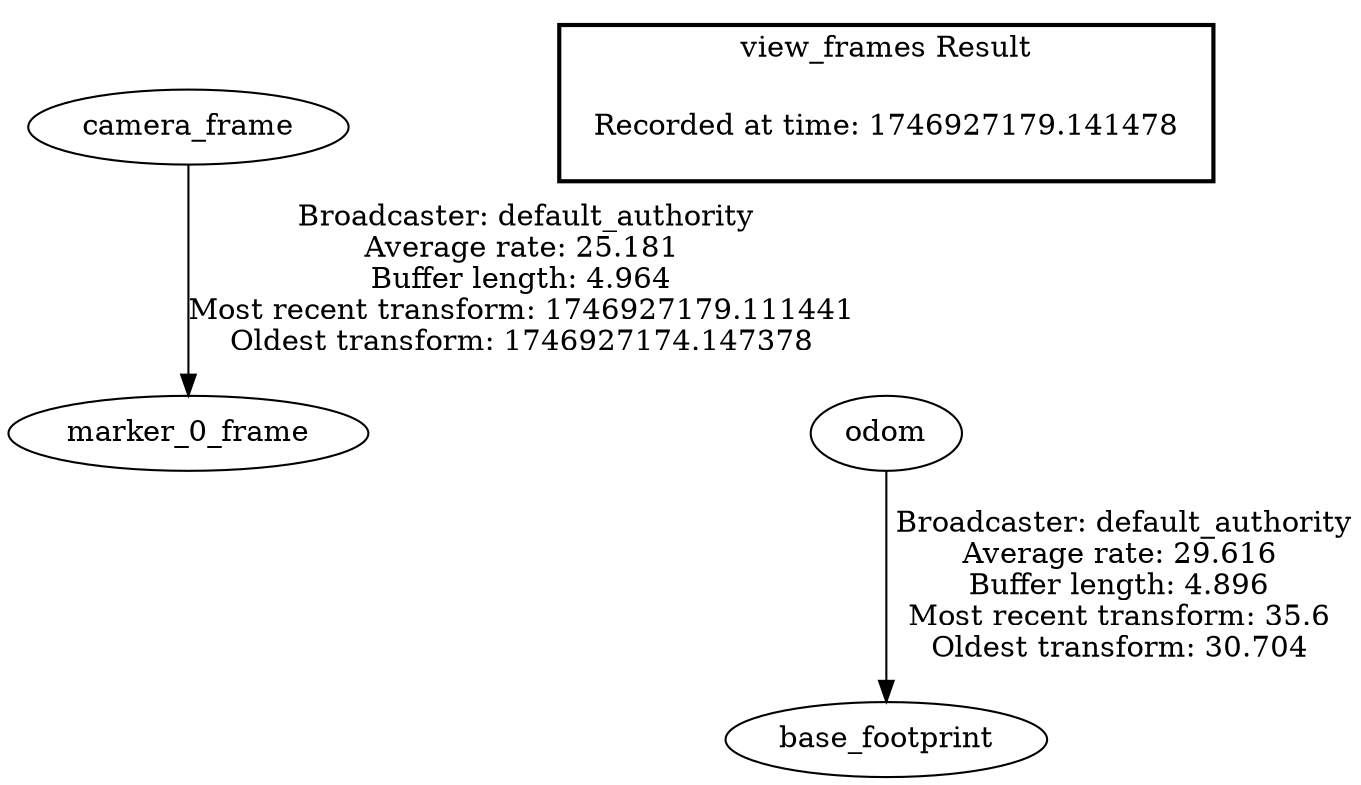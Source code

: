 digraph G {
"camera_frame" -> "marker_0_frame"[label=" Broadcaster: default_authority\nAverage rate: 25.181\nBuffer length: 4.964\nMost recent transform: 1746927179.111441\nOldest transform: 1746927174.147378\n"];
"odom" -> "base_footprint"[label=" Broadcaster: default_authority\nAverage rate: 29.616\nBuffer length: 4.896\nMost recent transform: 35.6\nOldest transform: 30.704\n"];
edge [style=invis];
 subgraph cluster_legend { style=bold; color=black; label ="view_frames Result";
"Recorded at time: 1746927179.141478"[ shape=plaintext ] ;
}->"odom";
}